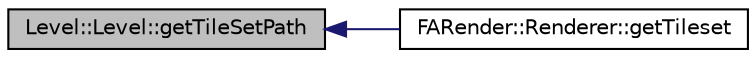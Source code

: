 digraph G
{
  edge [fontname="Helvetica",fontsize="10",labelfontname="Helvetica",labelfontsize="10"];
  node [fontname="Helvetica",fontsize="10",shape=record];
  rankdir="LR";
  Node1 [label="Level::Level::getTileSetPath",height=0.2,width=0.4,color="black", fillcolor="grey75", style="filled" fontcolor="black"];
  Node1 -> Node2 [dir="back",color="midnightblue",fontsize="10",style="solid",fontname="Helvetica"];
  Node2 [label="FARender::Renderer::getTileset",height=0.2,width=0.4,color="black", fillcolor="white", style="filled",URL="$class_f_a_render_1_1_renderer.html#a8b24a99e7bba3ef06fbed07f56d7dbc1"];
}
